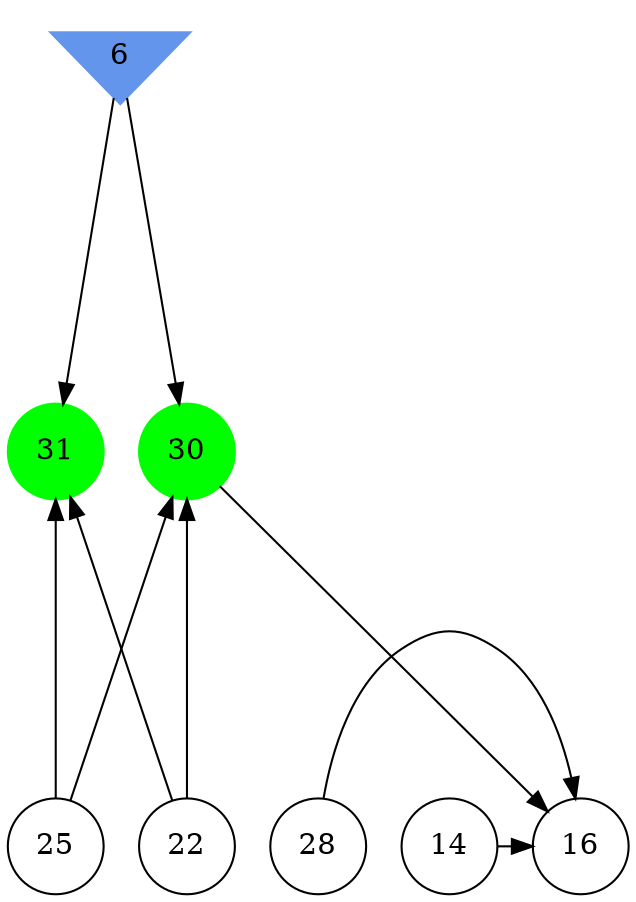 digraph brain {
	ranksep=2.0;
	6 [shape=invtriangle,style=filled,color=cornflowerblue];
	14 [shape=circle,color=black];
	16 [shape=circle,color=black];
	22 [shape=circle,color=black];
	25 [shape=circle,color=black];
	28 [shape=circle,color=black];
	30 [shape=circle,style=filled,color=green];
	31 [shape=circle,style=filled,color=green];
	6	->	31;
	6	->	30;
	25	->	31;
	25	->	30;
	22	->	31;
	22	->	30;
	28	->	16;
	30	->	16;
	14	->	16;
	{ rank=same; 6; }
	{ rank=same; 14; 16; 22; 25; 28; }
	{ rank=same; 30; 31; }
}

